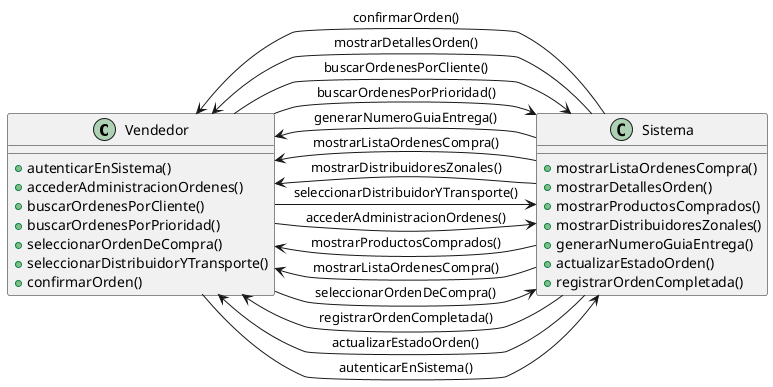 @startuml
!define RECTANGLE class

RECTANGLE Vendedor {
  + autenticarEnSistema()
  + accederAdministracionOrdenes()
  + buscarOrdenesPorCliente()
  + buscarOrdenesPorPrioridad()
  + seleccionarOrdenDeCompra()
  + seleccionarDistribuidorYTransporte()
  + confirmarOrden()
}

RECTANGLE Sistema {
  + mostrarListaOrdenesCompra()
  + mostrarDetallesOrden()
  + mostrarProductosComprados()
  + mostrarDistribuidoresZonales()
  + generarNumeroGuiaEntrega()
  + actualizarEstadoOrden()
  + registrarOrdenCompletada()
}

Vendedor -> Sistema : autenticarEnSistema()
Vendedor -> Sistema : accederAdministracionOrdenes()
Sistema -> Vendedor : mostrarListaOrdenesCompra()
Vendedor -> Sistema : buscarOrdenesPorCliente()
Vendedor -> Sistema : buscarOrdenesPorPrioridad()
Sistema -> Vendedor : mostrarListaOrdenesCompra()
Vendedor -> Sistema : seleccionarOrdenDeCompra()
Sistema -> Vendedor : mostrarDetallesOrden()
Sistema -> Vendedor : mostrarProductosComprados()
Sistema -> Vendedor : mostrarDistribuidoresZonales()
Vendedor -> Sistema : seleccionarDistribuidorYTransporte()
Sistema -> Vendedor : confirmarOrden()
Sistema -> Vendedor : generarNumeroGuiaEntrega()
Sistema -> Vendedor : actualizarEstadoOrden()
Sistema -> Vendedor : registrarOrdenCompletada()

@enduml
